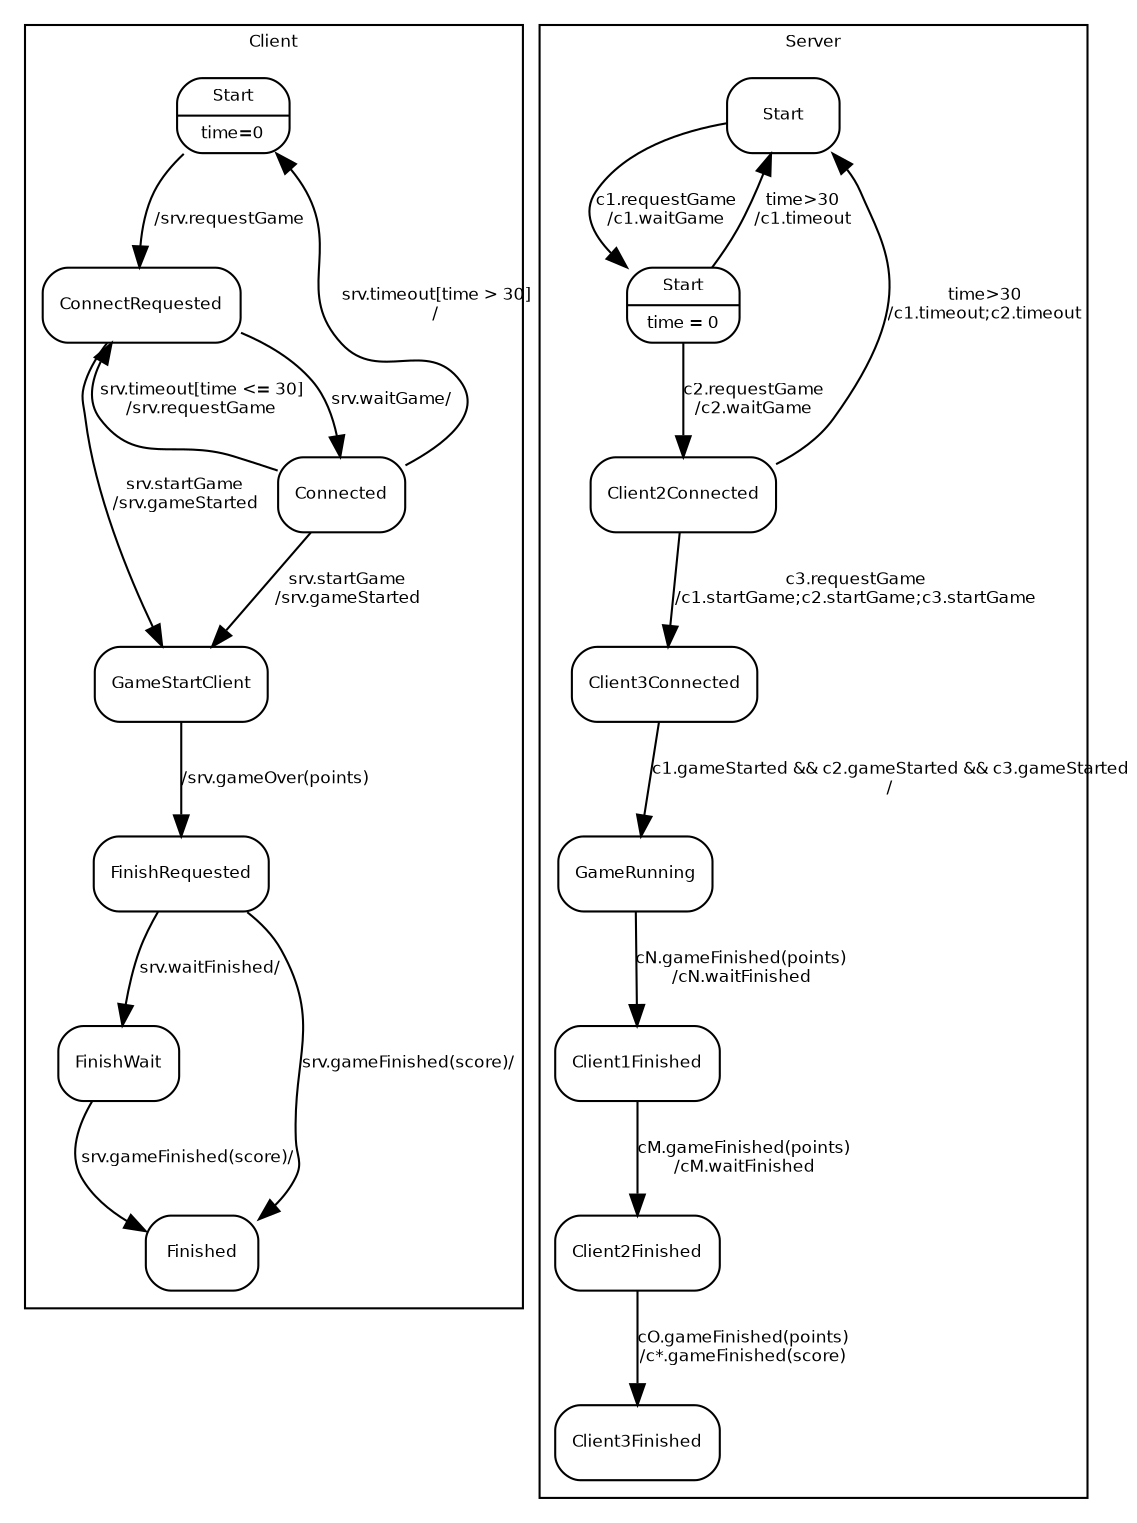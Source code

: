 digraph G {
    fontname = "Bitstream Vera Sans"
    fontsize = 8

    node [
        fontname = "Bitstream Vera Sans"
        fontsize = 8
        shape = "Mrecord"
    ]

    edge [
        fontname = "Bitstream Vera Sans"
        fontsize = 8
    ]

    subgraph cluster_client {
        label = "Client"
        color = "black"
        StartClient [label = "{Start|time=0}"]
        ConnectRequested
        Connected
        GameStartClient
        FinishRequested
        FinishWait
        Finished

        StartClient->ConnectRequested [label = "\n/srv.requestGame"]
        ConnectRequested->Connected [label = "srv.waitGame/"]
        ConnectRequested->GameStartClient [label = "srv.startGame\n/srv.gameStarted"]
        Connected->GameStartClient [label = "srv.startGame\n/srv.gameStarted"]
        Connected->StartClient [label = "srv.timeout[time > 30]\n/"]  
        Connected->ConnectRequested[label = "srv.timeout[time <= 30]\n/srv.requestGame"]  
        GameStartClient->FinishRequested [label = "/srv.gameOver(points)"]
        FinishRequested->FinishWait [label = "srv.waitFinished/"]
        FinishWait->Finished [label = "srv.gameFinished(score)/"]
        FinishRequested->Finished [label = "srv.gameFinished(score)/"]
    }


    subgraph cluster_server {
        label = "Server"
        color = "black"
        Start         
        Client1Connected [label = "{Start|time = 0}"]
        Client2Connected
        Client3Connected
        GameRunning
        Client1Finished
        Client2Finished
        Client3Finished
        Finished

        Start -> Client1Connected [label = "c1.requestGame\n/c1.waitGame"]
        Client1Connected -> Client2Connected [label = "c2.requestGame\n/c2.waitGame"]
        Client1Connected -> Start [label = "time>30\n/c1.timeout"]
        Client2Connected -> Client3Connected [label = "c3.requestGame\n/c1.startGame;c2.startGame;c3.startGame"]
        Client2Connected -> Start [label = "time>30\n/c1.timeout;c2.timeout"]
        Client3Connected -> GameRunning [label = "c1.gameStarted && c2.gameStarted && c3.gameStarted\n/"]
        GameRunning -> Client1Finished [label = "cN.gameFinished(points)\n/cN.waitFinished"];
        Client1Finished -> Client2Finished [label = "cM.gameFinished(points)\n/cM.waitFinished"];
        Client2Finished -> Client3Finished [label = "cO.gameFinished(points)\n/c*.gameFinished(score)"];
    }
}    
